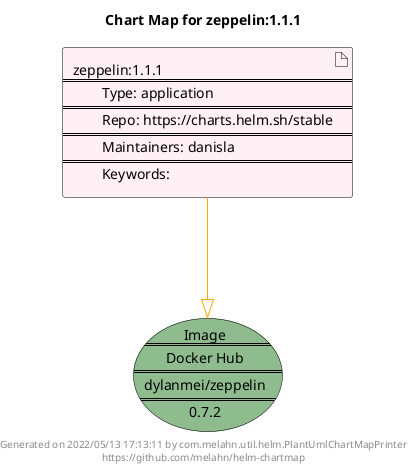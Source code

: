 @startuml
skinparam linetype ortho
skinparam backgroundColor white
skinparam usecaseBorderColor black
skinparam usecaseArrowColor LightSlateGray
skinparam artifactBorderColor black
skinparam artifactArrowColor LightSlateGray

title Chart Map for zeppelin:1.1.1

'There is one referenced Helm Chart
artifact "zeppelin:1.1.1\n====\n\tType: application\n====\n\tRepo: https://charts.helm.sh/stable\n====\n\tMaintainers: danisla\n====\n\tKeywords: " as zeppelin_1_1_1 #LavenderBlush

'There is one referenced Docker Image
usecase "Image\n====\nDocker Hub\n====\ndylanmei/zeppelin\n====\n0.7.2" as dylanmei_zeppelin_0_7_2 #DarkSeaGreen

'Chart Dependencies
zeppelin_1_1_1--[#orange]-|>dylanmei_zeppelin_0_7_2

center footer Generated on 2022/05/13 17:13:11 by com.melahn.util.helm.PlantUmlChartMapPrinter\nhttps://github.com/melahn/helm-chartmap
@enduml
